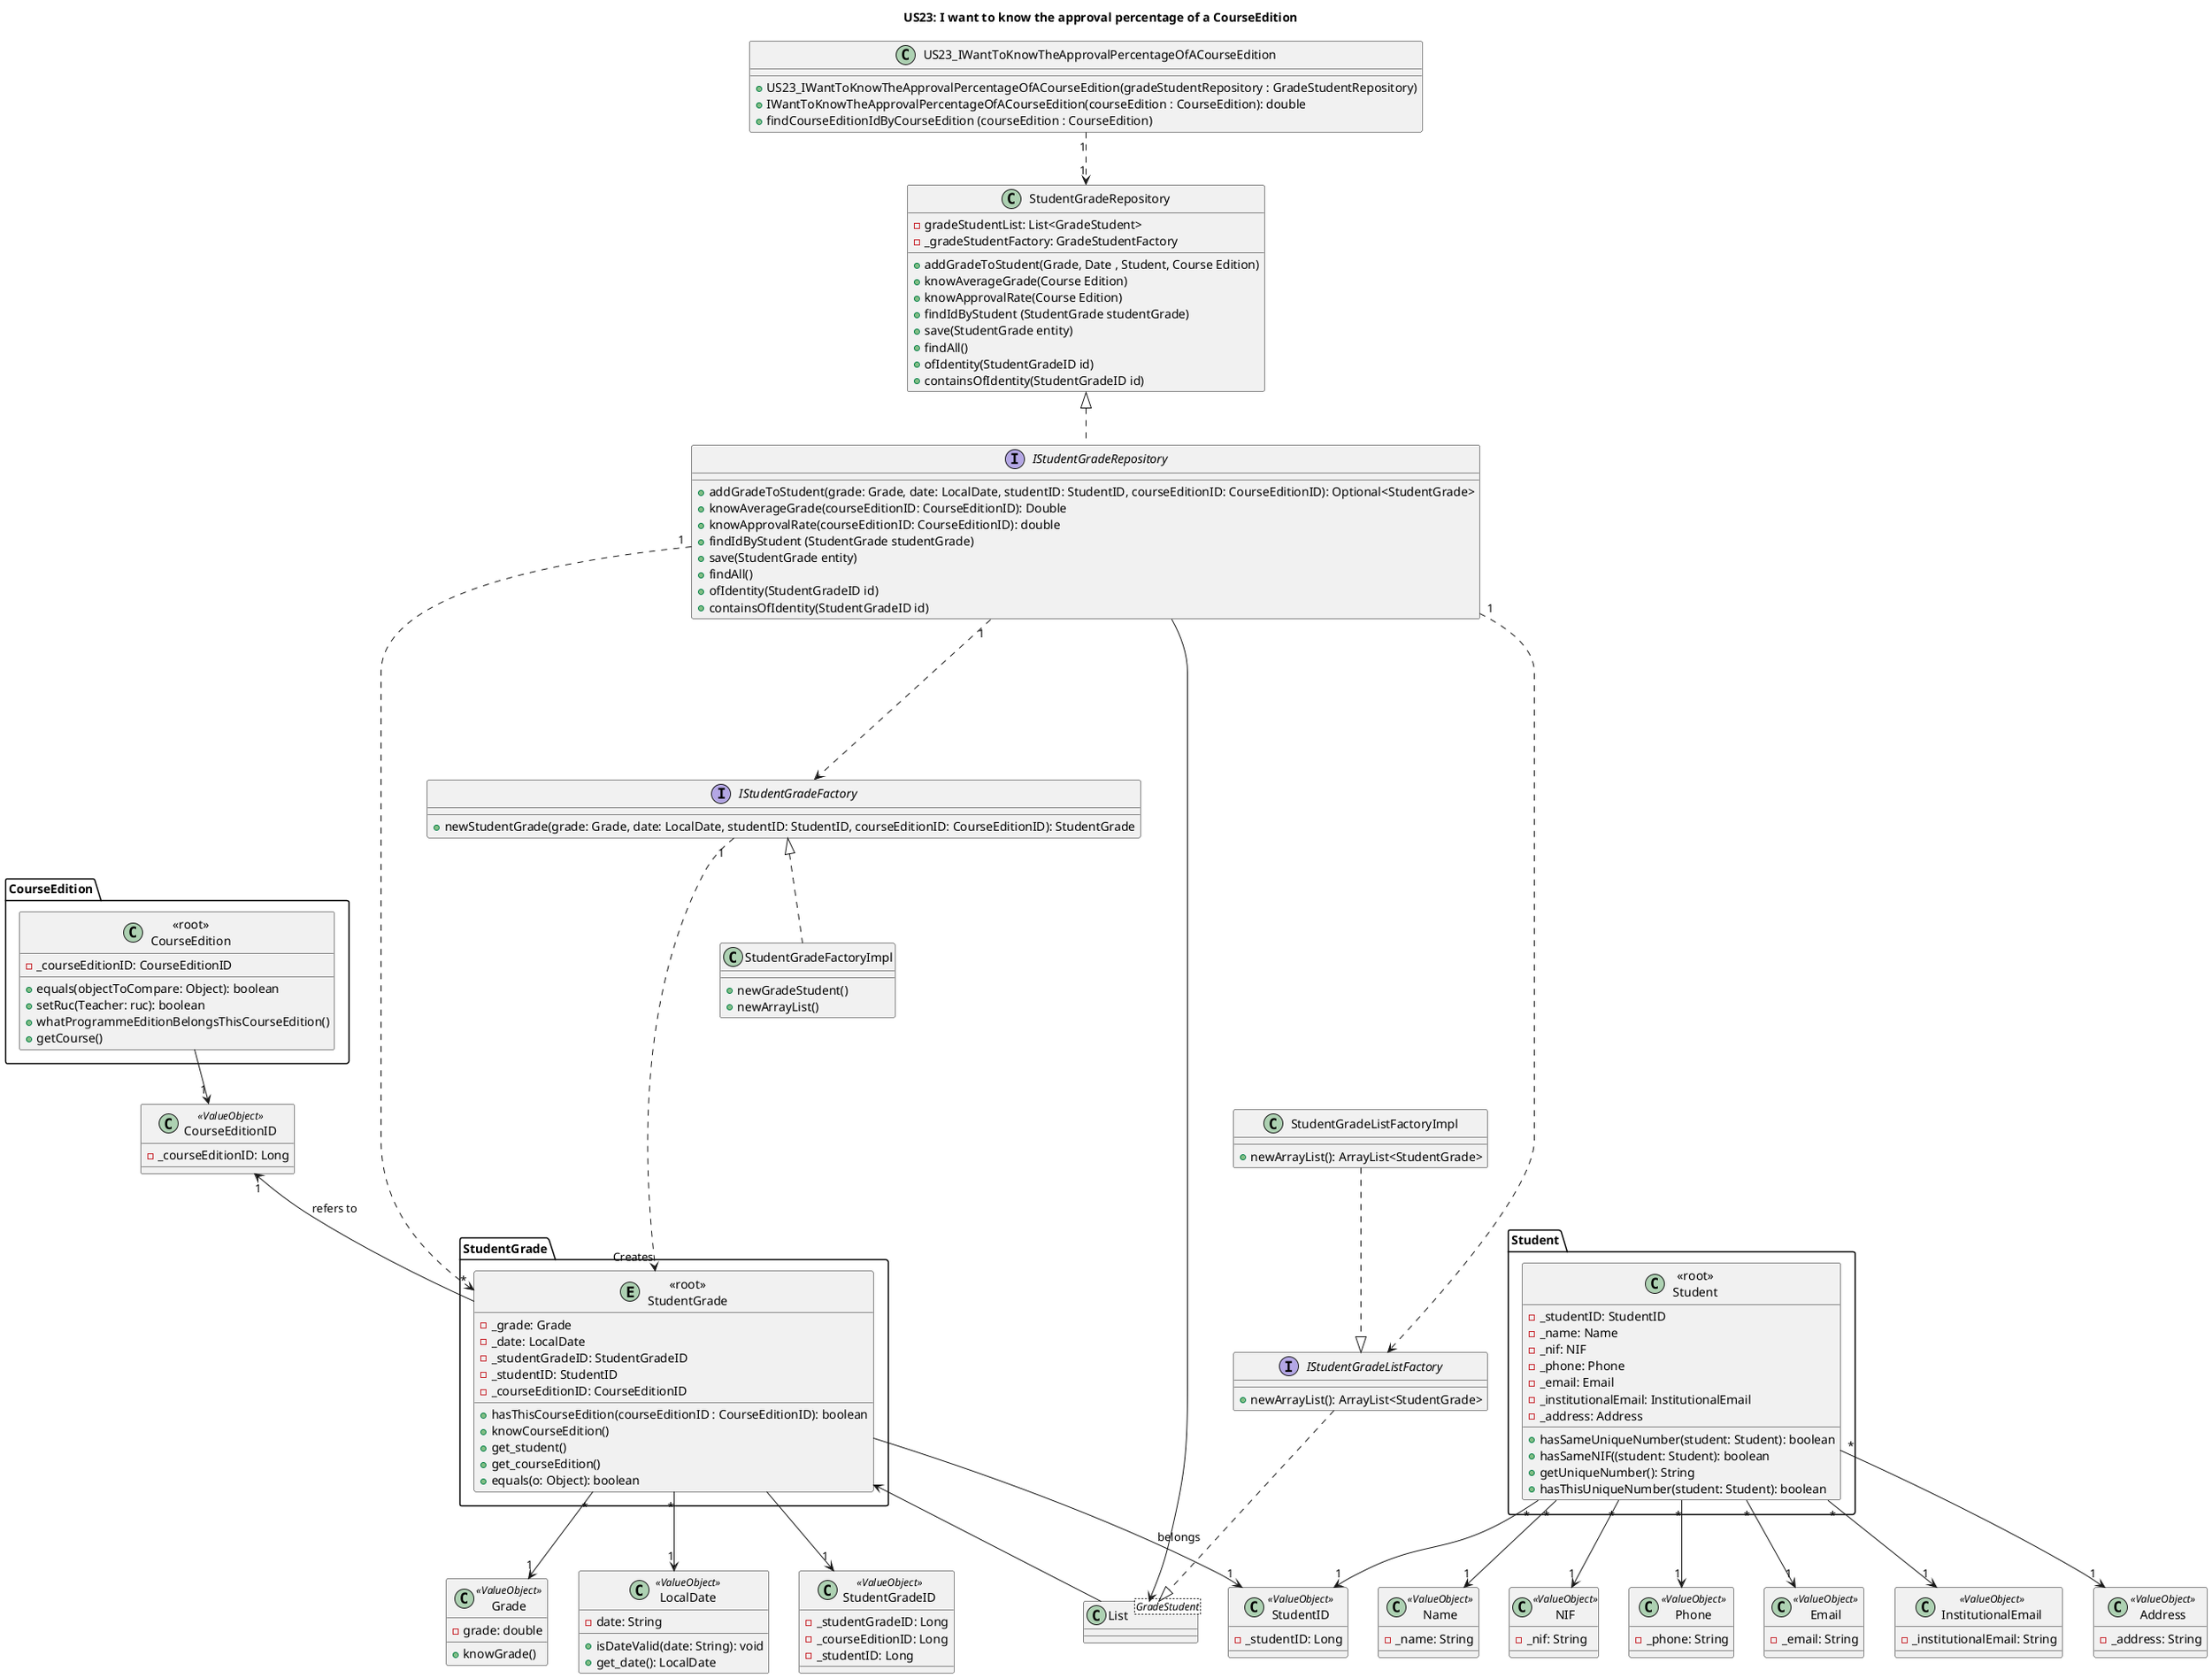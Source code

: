 @startuml
title US23: I want to know the approval percentage of a CourseEdition
'left to right direction

class US23_IWantToKnowTheApprovalPercentageOfACourseEdition  {
    +US23_IWantToKnowTheApprovalPercentageOfACourseEdition(gradeStudentRepository : GradeStudentRepository)
    +IWantToKnowTheApprovalPercentageOfACourseEdition(courseEdition : CourseEdition): double
    +findCourseEditionIdByCourseEdition (courseEdition : CourseEdition)
}

interface IStudentGradeRepository {
    +addGradeToStudent(grade: Grade, date: LocalDate, studentID: StudentID, courseEditionID: CourseEditionID): Optional<StudentGrade>
    +knowAverageGrade(courseEditionID: CourseEditionID): Double
    +knowApprovalRate(courseEditionID: CourseEditionID): double
    +findIdByStudent (StudentGrade studentGrade)
    +save(StudentGrade entity)
    +findAll()
    +ofIdentity(StudentGradeID id)
    +containsOfIdentity(StudentGradeID id)

}

package "StudentGrade" {
entity "<<root>>\nStudentGrade" {
    -_grade: Grade
    -_date: LocalDate
    -_studentGradeID: StudentGradeID
    -_studentID: StudentID
    -_courseEditionID: CourseEditionID
    +hasThisCourseEdition(courseEditionID : CourseEditionID): boolean
    +knowCourseEdition()
    +get_student()
    +get_courseEdition()
    +equals(o: Object): boolean

    }
}

class Grade <<ValueObject>> {
     -grade: double
        +knowGrade()
    }

    class LocalDate <<ValueObject>> {
    -date: String
    +isDateValid(date: String): void
    +get_date(): LocalDate
    }

class StudentGradeID <<ValueObject>> {
    -_studentGradeID: Long
    -_courseEditionID: Long
    -_studentID: Long
}

class StudentGradeRepository {
    -gradeStudentList: List<GradeStudent>
    - _gradeStudentFactory: GradeStudentFactory
    +addGradeToStudent(Grade, Date , Student, Course Edition)
    +knowAverageGrade(Course Edition)
    +knowApprovalRate(Course Edition)
    +findIdByStudent (StudentGrade studentGrade)
    +save(StudentGrade entity)
    +findAll()
    +ofIdentity(StudentGradeID id)
    +containsOfIdentity(StudentGradeID id)

}


class StudentGradeFactoryImpl {
    +newGradeStudent()
}
class List<GradeStudent> {

}

class StudentGradeFactoryImpl {
    +newArrayList()
}

class StudentGradeListFactoryImpl {
    +newArrayList(): ArrayList<StudentGrade>
}

interface IStudentGradeListFactory {
    +newArrayList(): ArrayList<StudentGrade>
}

interface IStudentGradeFactory {
    +newStudentGrade(grade: Grade, date: LocalDate, studentID: StudentID, courseEditionID: CourseEditionID): StudentGrade
}

package "Student" {
class "<<root>>\nStudent" {
    -_studentID: StudentID
    -_name: Name
    -_nif: NIF
    -_phone: Phone
    -_email: Email
    -_institutionalEmail: InstitutionalEmail
    -_address: Address
    +hasSameUniqueNumber(student: Student): boolean
    +hasSameNIF((student: Student): boolean
    +getUniqueNumber(): String
    +hasThisUniqueNumber(student: Student): boolean
    }
}

class Name <<ValueObject>> {
    -_name: String
    }

    class NIF <<ValueObject>> {
    -_nif: String
    }

    class Phone <<ValueObject>> {
    -_phone: String
    }

    class Email <<ValueObject>> {
    -_email: String
    }

    class InstitutionalEmail <<ValueObject>> {
    -_institutionalEmail: String
    }

    class Address <<ValueObject>> {
    -_address: String
    }

class StudentID <<ValueObject>> {
    -_studentID: Long
}
package "CourseEdition" {
class "<<root>>\nCourseEdition" {
    -_courseEditionID: CourseEditionID
    +equals(objectToCompare: Object): boolean
    +setRuc(Teacher: ruc): boolean
    +whatProgrammeEditionBelongsThisCourseEdition()
    +getCourse()
    }
}

class CourseEditionID <<ValueObject>> {
    -_courseEditionID: Long
}

"<<root>>\nStudentGrade" "*" --> "1" Grade
"<<root>>\nStudentGrade" "*" --> "1" LocalDate
"<<root>>\nStudentGrade" --> "1" StudentID: belongs
"<<root>>\nStudentGrade" --> "1" StudentGradeID
"<<root>>\nStudentGrade" -up-> "1" CourseEditionID : refers to
"<<root>>\nStudent" "*" --> "1" Name
"<<root>>\nStudent" "*" --> "1" NIF
"<<root>>\nStudent" "*" --> "1" Email
"<<root>>\nStudent" "*" --> "1" Phone
"<<root>>\nStudent" "*" --> "1" Address
"<<root>>\nStudent" "*" --> "1" StudentID
"<<root>>\nStudent" "*" --> "1" InstitutionalEmail
IStudentGradeRepository "1" ....> IStudentGradeFactory
IStudentGradeRepository "1" ....>  IStudentGradeListFactory
IStudentGradeFactory "1" ....> "Creates" "<<root>>\nStudentGrade"
StudentGradeListFactoryImpl ..|>  IStudentGradeListFactory
IStudentGradeFactory  <|..  StudentGradeFactoryImpl
IStudentGradeListFactory ..|> List
"<<root>>\nStudentGrade" <-- List
StudentGradeRepository <|.. IStudentGradeRepository
List <-- IStudentGradeRepository

"<<root>>\nCourseEdition" --> "1" CourseEditionID

IStudentGradeRepository "1" ....> "*" "<<root>>\nStudentGrade"

US23_IWantToKnowTheApprovalPercentageOfACourseEdition "1" ..> "1" StudentGradeRepository



@enduml
